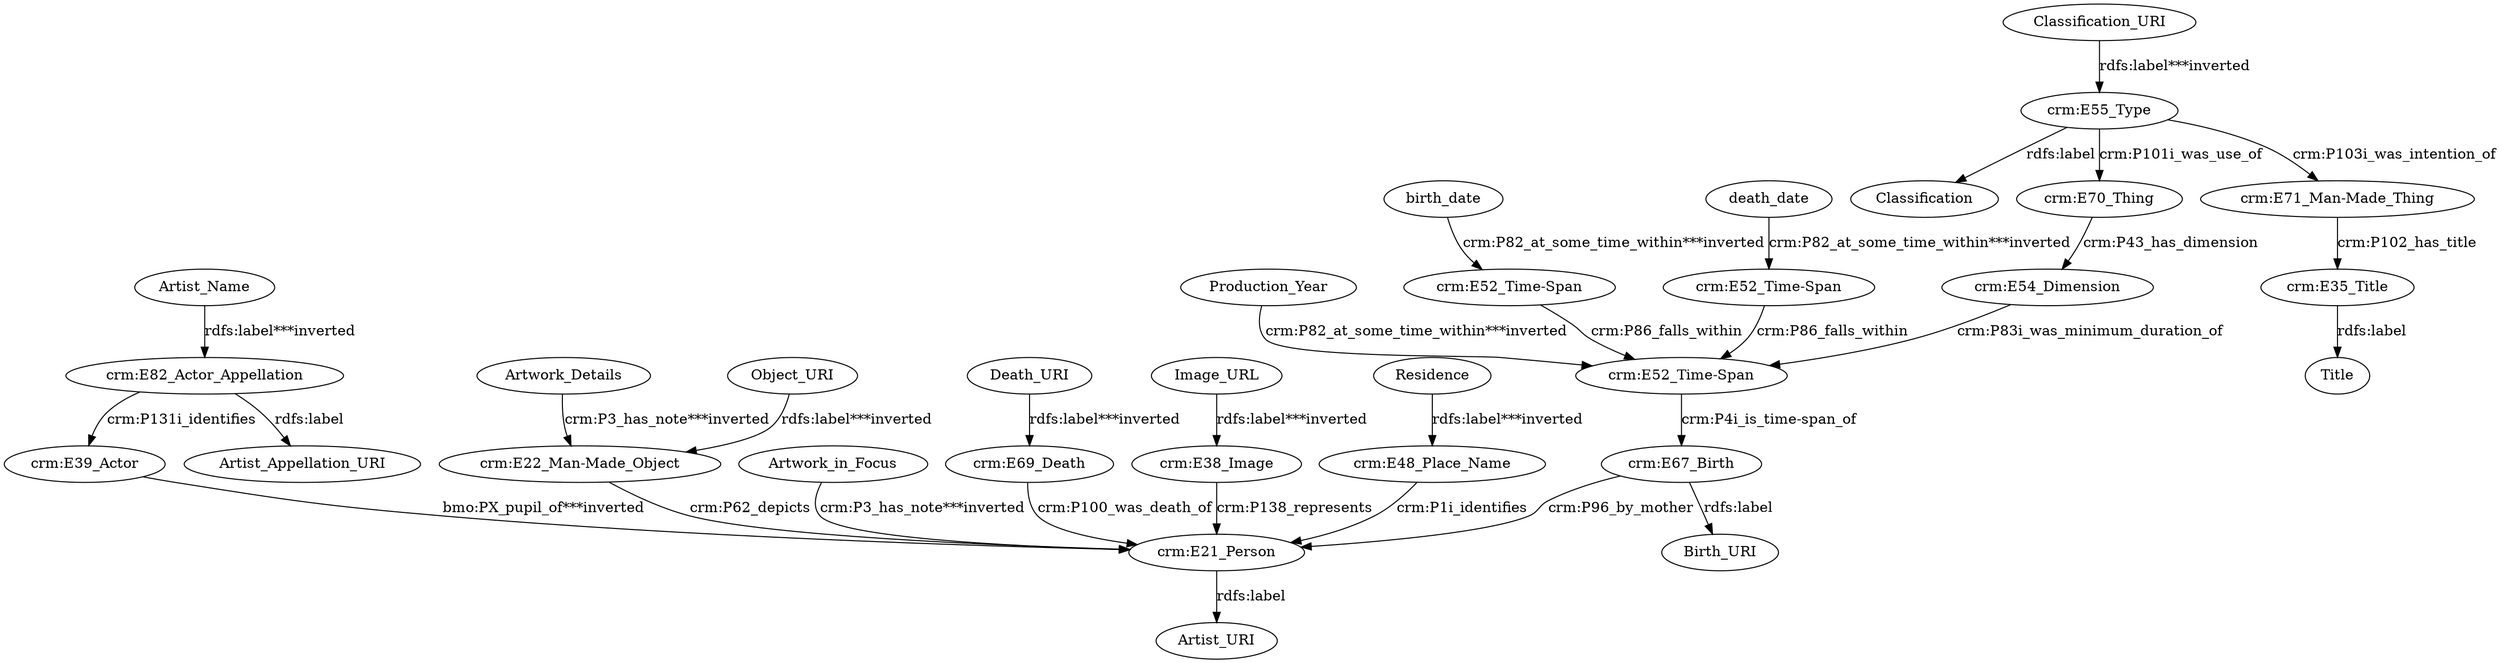 digraph {
  Artist_Name [type=attribute_name,label=Artist_Name]
  "crm:E82_Actor_Appellation1" [type=class_uri,label="crm:E82_Actor_Appellation"]
  Artwork_Details [type=attribute_name,label=Artwork_Details]
  "crm:E22_Man-Made_Object1" [type=class_uri,label="crm:E22_Man-Made_Object"]
  Artwork_in_Focus [type=attribute_name,label=Artwork_in_Focus]
  "crm:E21_Person1" [type=class_uri,label="crm:E21_Person"]
  Classification_URI [type=attribute_name,label=Classification_URI]
  "crm:E55_Type1" [type=class_uri,label="crm:E55_Type"]
  Death_URI [type=attribute_name,label=Death_URI]
  "crm:E69_Death1" [type=class_uri,label="crm:E69_Death"]
  Image_URL [type=attribute_name,label=Image_URL]
  "crm:E38_Image1" [type=class_uri,label="crm:E38_Image"]
  Object_URI [type=attribute_name,label=Object_URI]
  Production_Year [type=attribute_name,label=Production_Year]
  "crm:E52_Time-Span1" [type=class_uri,label="crm:E52_Time-Span"]
  Residence [type=attribute_name,label=Residence]
  "crm:E48_Place_Name1" [type=class_uri,label="crm:E48_Place_Name"]
  birth_date [type=attribute_name,label=birth_date]
  "crm:E52_Time-Span2" [type=class_uri,label="crm:E52_Time-Span"]
  Artist_URI [type=attribute_name,label=Artist_URI]
  "crm:E35_Title1" [type=class_uri,label="crm:E35_Title"]
  Title [type=attribute_name,label=Title]
  "crm:E39_Actor" [type=class_uri,label="crm:E39_Actor"]
  "crm:E67_Birth1" [type=class_uri,label="crm:E67_Birth"]
  "crm:E52_Time-Span3" [type=class_uri,label="crm:E52_Time-Span"]
  "crm:E54_Dimension" [type=class_uri,label="crm:E54_Dimension"]
  Classification [type=attribute_name,label=Classification]
  "crm:E70_Thing" [type=class_uri,label="crm:E70_Thing"]
  "crm:E71_Man-Made_Thing" [type=class_uri,label="crm:E71_Man-Made_Thing"]
  Birth_URI [type=attribute_name,label=Birth_URI]
  Artist_Appellation_URI [type=attribute_name,label=Artist_Appellation_URI]
  death_date [type=attribute_name,label=death_date]
  Artist_Name -> "crm:E82_Actor_Appellation1" [type=st_property_uri,label="rdfs:label***inverted",weight=1]
  Artwork_Details -> "crm:E22_Man-Made_Object1" [type=st_property_uri,label="crm:P3_has_note***inverted",weight=1]
  Artwork_in_Focus -> "crm:E21_Person1" [type=st_property_uri,label="crm:P3_has_note***inverted",weight=1]
  Classification_URI -> "crm:E55_Type1" [type=st_property_uri,label="rdfs:label***inverted",weight=1]
  Death_URI -> "crm:E69_Death1" [type=st_property_uri,label="rdfs:label***inverted",weight=1]
  Image_URL -> "crm:E38_Image1" [type=st_property_uri,label="rdfs:label***inverted",weight=1]
  Object_URI -> "crm:E22_Man-Made_Object1" [type=st_property_uri,label="rdfs:label***inverted",weight=1]
  Production_Year -> "crm:E52_Time-Span1" [type=st_property_uri,label="crm:P82_at_some_time_within***inverted",weight=1]
  Residence -> "crm:E48_Place_Name1" [type=st_property_uri,label="rdfs:label***inverted",weight=1]
  birth_date -> "crm:E52_Time-Span2" [type=st_property_uri,label="crm:P82_at_some_time_within***inverted",weight=1]
  "crm:E21_Person1" -> Artist_URI [label="rdfs:label",type=st_property_uri]
  "crm:E22_Man-Made_Object1" -> "crm:E21_Person1" [label="crm:P62_depicts",type=inherited,weight=4]
  "crm:E35_Title1" -> Title [label="rdfs:label",type=st_property_uri]
  "crm:E38_Image1" -> "crm:E21_Person1" [label="crm:P138_represents",type=inherited,weight=4]
  "crm:E39_Actor" -> "crm:E21_Person1" [type=direct_property_uri,label="bmo:PX_pupil_of***inverted",weight=1]
  "crm:E48_Place_Name1" -> "crm:E21_Person1" [label="crm:P1i_identifies",type=inherited,weight=4]
  "crm:E52_Time-Span1" -> "crm:E67_Birth1" [label="crm:P4i_is_time-span_of",type=inherited,weight=4]
  "crm:E52_Time-Span2" -> "crm:E52_Time-Span1" [label="crm:P86_falls_within",type=direct_property_uri,weight=1]
  "crm:E52_Time-Span3" -> "crm:E52_Time-Span1" [label="crm:P86_falls_within",type=direct_property_uri,weight=1]
  "crm:E54_Dimension" -> "crm:E52_Time-Span1" [label="crm:P83i_was_minimum_duration_of",type=direct_property_uri,weight=1]
  "crm:E55_Type1" -> Classification [label="rdfs:label",type=st_property_uri]
  "crm:E55_Type1" -> "crm:E70_Thing" [label="crm:P101i_was_use_of",type=direct_property_uri,weight=1]
  "crm:E55_Type1" -> "crm:E71_Man-Made_Thing" [label="crm:P103i_was_intention_of",type=direct_property_uri,weight=1]
  "crm:E67_Birth1" -> Birth_URI [label="rdfs:label",type=st_property_uri]
  "crm:E67_Birth1" -> "crm:E21_Person1" [label="crm:P96_by_mother",type=direct_property_uri,weight=1]
  "crm:E69_Death1" -> "crm:E21_Person1" [label="crm:P100_was_death_of",type=direct_property_uri,weight=1]
  "crm:E70_Thing" -> "crm:E54_Dimension" [label="crm:P43_has_dimension",type=direct_property_uri,weight=1]
  "crm:E71_Man-Made_Thing" -> "crm:E35_Title1" [label="crm:P102_has_title",type=direct_property_uri,weight=1]
  "crm:E82_Actor_Appellation1" -> Artist_Appellation_URI [label="rdfs:label",type=st_property_uri]
  "crm:E82_Actor_Appellation1" -> "crm:E39_Actor" [label="crm:P131i_identifies",type=direct_property_uri,weight=1]
  death_date -> "crm:E52_Time-Span3" [type=st_property_uri,label="crm:P82_at_some_time_within***inverted",weight=1]
}

